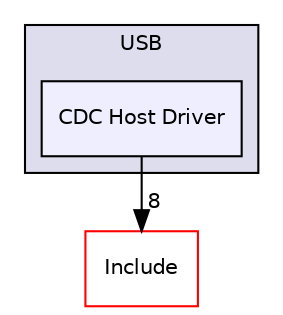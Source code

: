 digraph "C:/Users/mainuser/Desktop/School/SeniorProject/EthKitTCP/Microchip/USB/CDC Host Driver" {
  compound=true
  node [ fontsize="10", fontname="Helvetica"];
  edge [ labelfontsize="10", labelfontname="Helvetica"];
  subgraph clusterdir_0a24c4421d9b613056fbe1b6b73d66fc {
    graph [ bgcolor="#ddddee", pencolor="black", label="USB" fontname="Helvetica", fontsize="10", URL="dir_0a24c4421d9b613056fbe1b6b73d66fc.html"]
  dir_555a43ac58b567e939b3d1187d855597 [shape=box, label="CDC Host Driver", style="filled", fillcolor="#eeeeff", pencolor="black", URL="dir_555a43ac58b567e939b3d1187d855597.html"];
  }
  dir_7ce300d8a919a620616ec6bc64c02d37 [shape=box label="Include" fillcolor="white" style="filled" color="red" URL="dir_7ce300d8a919a620616ec6bc64c02d37.html"];
  dir_555a43ac58b567e939b3d1187d855597->dir_7ce300d8a919a620616ec6bc64c02d37 [headlabel="8", labeldistance=1.5 headhref="dir_000082_000022.html"];
}
